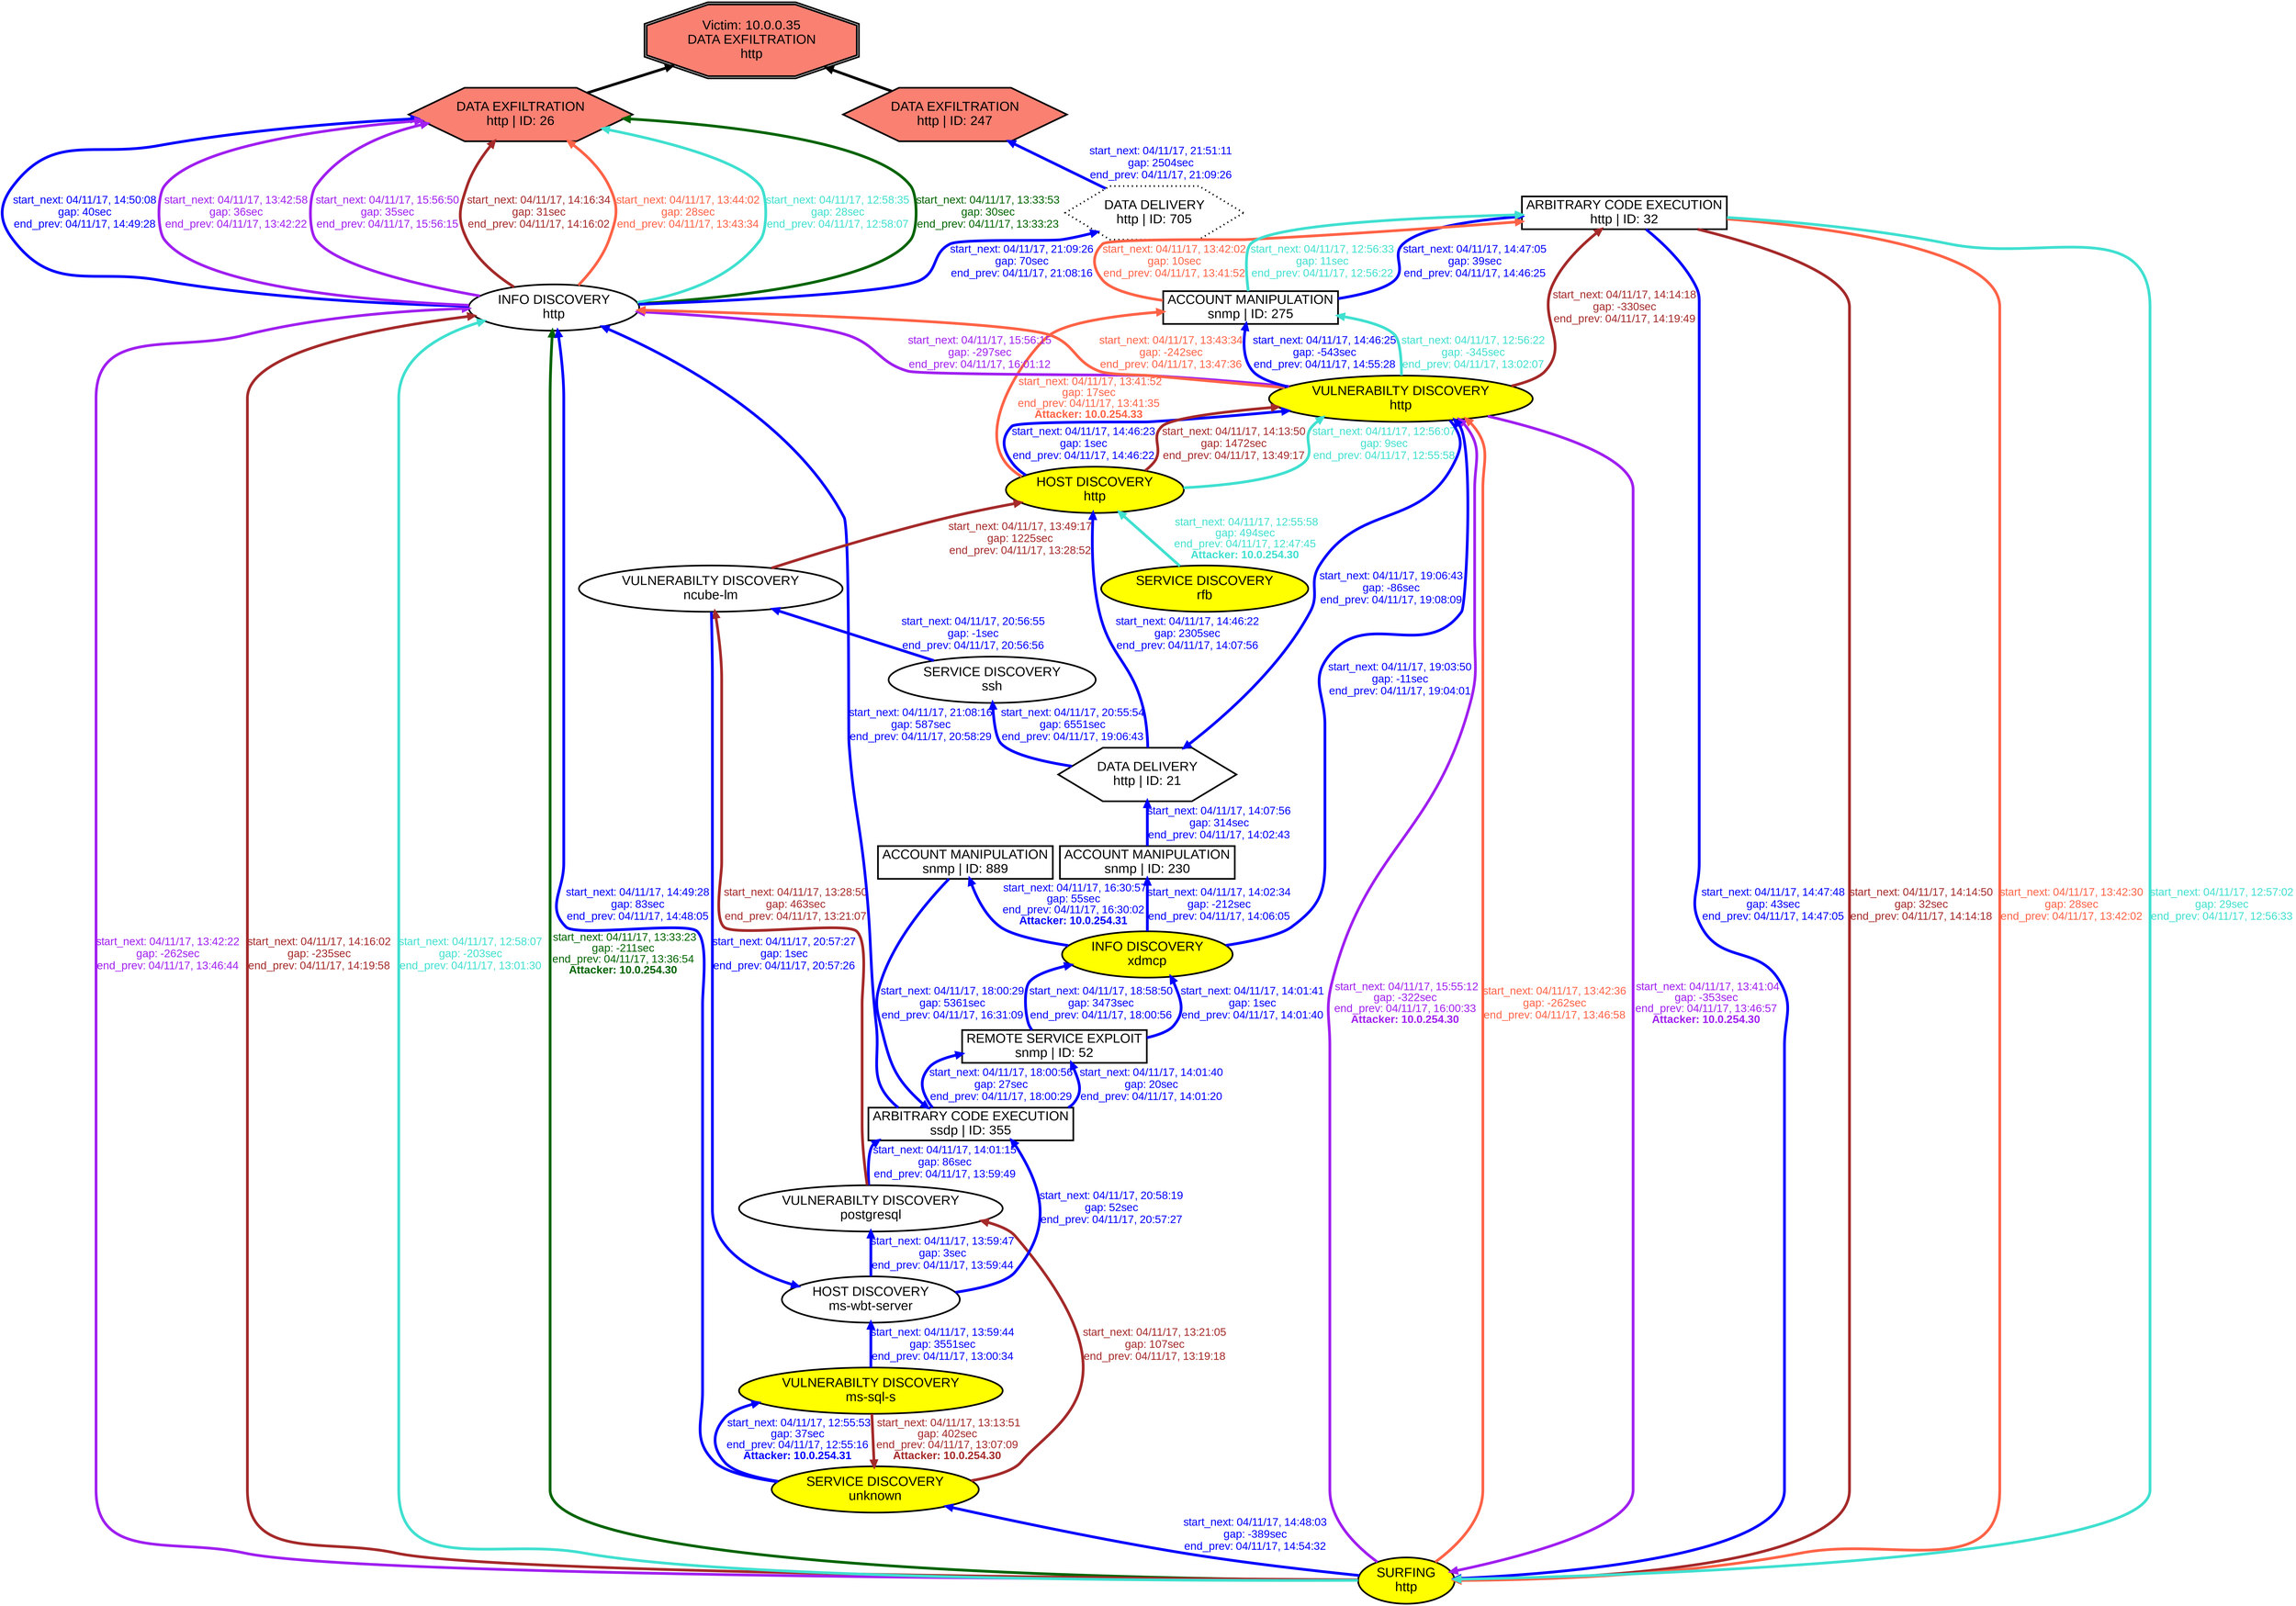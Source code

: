 digraph DATAEXFILTRATIONhttp {
rankdir="BT"; 
 graph [ nodesep="0.1", ranksep="0.02"] 
 node [ fontname=Arial, fontsize=24,penwidth=3]; 
 edge [ fontname=Arial, fontsize=20,penwidth=5 ];
"Victim: 10.0.0.35
DATA EXFILTRATION
http" [shape=doubleoctagon, style=filled, fillcolor=salmon];
{ rank = max; "Victim: 10.0.0.35
DATA EXFILTRATION
http"}
"DATA EXFILTRATION
http | ID: 26" -> "Victim: 10.0.0.35
DATA EXFILTRATION
http"
"DATA EXFILTRATION
http | ID: 26" [style=filled, fillcolor= salmon]
"DATA EXFILTRATION
http | ID: 247" -> "Victim: 10.0.0.35
DATA EXFILTRATION
http"
"DATA EXFILTRATION
http | ID: 247" [style=filled, fillcolor= salmon]
{ rank=same; "DATA EXFILTRATION
http | ID: 26" "DATA EXFILTRATION
http | ID: 247"}
"SURFING
http" [style=filled, fillcolor= yellow]
"SURFING
http" -> "INFO DISCOVERY
http" [ color=darkgreen] [label=<<font color="darkgreen"> start_next: 04/11/17, 13:33:23<br/>gap: -211sec<br/>end_prev: 04/11/17, 13:36:54</font><br/><font color="darkgreen"><b>Attacker: 10.0.254.30</b></font>>]
"INFO DISCOVERY
http" -> "DATA EXFILTRATION
http | ID: 26" [ label="start_next: 04/11/17, 13:33:53
gap: 30sec
end_prev: 04/11/17, 13:33:23"][ fontcolor="darkgreen" color=darkgreen]
"SERVICE DISCOVERY
unknown" [style=filled, fillcolor= yellow]
"SERVICE DISCOVERY
unknown" -> "VULNERABILTY DISCOVERY
ms-sql-s" [ color=blue] [label=<<font color="blue"> start_next: 04/11/17, 12:55:53<br/>gap: 37sec<br/>end_prev: 04/11/17, 12:55:16</font><br/><font color="blue"><b>Attacker: 10.0.254.31</b></font>>]
"VULNERABILTY DISCOVERY
ms-sql-s" -> "HOST DISCOVERY
ms-wbt-server" [ label="start_next: 04/11/17, 13:59:44
gap: 3551sec
end_prev: 04/11/17, 13:00:34"][ fontcolor="blue" color=blue]
"HOST DISCOVERY
ms-wbt-server" -> "VULNERABILTY DISCOVERY
postgresql" [ label="start_next: 04/11/17, 13:59:47
gap: 3sec
end_prev: 04/11/17, 13:59:44"][ fontcolor="blue" color=blue]
"VULNERABILTY DISCOVERY
postgresql" -> "ARBITRARY CODE EXECUTION
ssdp | ID: 355" [ label="start_next: 04/11/17, 14:01:15
gap: 86sec
end_prev: 04/11/17, 13:59:49"][ fontcolor="blue" color=blue]
"ARBITRARY CODE EXECUTION
ssdp | ID: 355" -> "REMOTE SERVICE EXPLOIT
snmp | ID: 52" [ label="start_next: 04/11/17, 14:01:40
gap: 20sec
end_prev: 04/11/17, 14:01:20"][ fontcolor="blue" color=blue]
"REMOTE SERVICE EXPLOIT
snmp | ID: 52" -> "INFO DISCOVERY
xdmcp" [ label="start_next: 04/11/17, 14:01:41
gap: 1sec
end_prev: 04/11/17, 14:01:40"][ fontcolor="blue" color=blue]
"INFO DISCOVERY
xdmcp" -> "ACCOUNT MANIPULATION
snmp | ID: 230" [ label="start_next: 04/11/17, 14:02:34
gap: -212sec
end_prev: 04/11/17, 14:06:05"][ fontcolor="blue" color=blue]
"ACCOUNT MANIPULATION
snmp | ID: 230" -> "DATA DELIVERY
http | ID: 21" [ label="start_next: 04/11/17, 14:07:56
gap: 314sec
end_prev: 04/11/17, 14:02:43"][ fontcolor="blue" color=blue]
"DATA DELIVERY
http | ID: 21" -> "HOST DISCOVERY
http" [ label="start_next: 04/11/17, 14:46:22
gap: 2305sec
end_prev: 04/11/17, 14:07:56"][ fontcolor="blue" color=blue]
"HOST DISCOVERY
http" -> "VULNERABILTY DISCOVERY
http" [ label="start_next: 04/11/17, 14:46:23
gap: 1sec
end_prev: 04/11/17, 14:46:22"][ fontcolor="blue" color=blue]
"VULNERABILTY DISCOVERY
http" -> "ACCOUNT MANIPULATION
snmp | ID: 275" [ label="start_next: 04/11/17, 14:46:25
gap: -543sec
end_prev: 04/11/17, 14:55:28"][ fontcolor="blue" color=blue]
"ACCOUNT MANIPULATION
snmp | ID: 275" -> "ARBITRARY CODE EXECUTION
http | ID: 32" [ label="start_next: 04/11/17, 14:47:05
gap: 39sec
end_prev: 04/11/17, 14:46:25"][ fontcolor="blue" color=blue]
"ARBITRARY CODE EXECUTION
http | ID: 32" -> "SURFING
http" [ label="start_next: 04/11/17, 14:47:48
gap: 43sec
end_prev: 04/11/17, 14:47:05"][ fontcolor="blue" color=blue]
"SURFING
http" -> "SERVICE DISCOVERY
unknown" [ label="start_next: 04/11/17, 14:48:03
gap: -389sec
end_prev: 04/11/17, 14:54:32"][ fontcolor="blue" color=blue]
"SERVICE DISCOVERY
unknown" -> "INFO DISCOVERY
http" [ label="start_next: 04/11/17, 14:49:28
gap: 83sec
end_prev: 04/11/17, 14:48:05"][ fontcolor="blue" color=blue]
"INFO DISCOVERY
http" -> "DATA EXFILTRATION
http | ID: 26" [ label="start_next: 04/11/17, 14:50:08
gap: 40sec
end_prev: 04/11/17, 14:49:28"][ fontcolor="blue" color=blue]
"INFO DISCOVERY
xdmcp" [style=filled, fillcolor= yellow]
"INFO DISCOVERY
xdmcp" -> "ACCOUNT MANIPULATION
snmp | ID: 889" [ color=blue] [label=<<font color="blue"> start_next: 04/11/17, 16:30:57<br/>gap: 55sec<br/>end_prev: 04/11/17, 16:30:02</font><br/><font color="blue"><b>Attacker: 10.0.254.31</b></font>>]
"ACCOUNT MANIPULATION
snmp | ID: 889" -> "ARBITRARY CODE EXECUTION
ssdp | ID: 355" [ label="start_next: 04/11/17, 18:00:29
gap: 5361sec
end_prev: 04/11/17, 16:31:09"][ fontcolor="blue" color=blue]
"ARBITRARY CODE EXECUTION
ssdp | ID: 355" -> "REMOTE SERVICE EXPLOIT
snmp | ID: 52" [ label="start_next: 04/11/17, 18:00:56
gap: 27sec
end_prev: 04/11/17, 18:00:29"][ fontcolor="blue" color=blue]
"REMOTE SERVICE EXPLOIT
snmp | ID: 52" -> "INFO DISCOVERY
xdmcp" [ label="start_next: 04/11/17, 18:58:50
gap: 3473sec
end_prev: 04/11/17, 18:00:56"][ fontcolor="blue" color=blue]
"INFO DISCOVERY
xdmcp" -> "VULNERABILTY DISCOVERY
http" [ label="start_next: 04/11/17, 19:03:50
gap: -11sec
end_prev: 04/11/17, 19:04:01"][ fontcolor="blue" color=blue]
"VULNERABILTY DISCOVERY
http" -> "DATA DELIVERY
http | ID: 21" [ label="start_next: 04/11/17, 19:06:43
gap: -86sec
end_prev: 04/11/17, 19:08:09"][ fontcolor="blue" color=blue]
"DATA DELIVERY
http | ID: 21" -> "SERVICE DISCOVERY
ssh" [ label="start_next: 04/11/17, 20:55:54
gap: 6551sec
end_prev: 04/11/17, 19:06:43"][ fontcolor="blue" color=blue]
"SERVICE DISCOVERY
ssh" -> "VULNERABILTY DISCOVERY
ncube-lm" [ label="start_next: 04/11/17, 20:56:55
gap: -1sec
end_prev: 04/11/17, 20:56:56"][ fontcolor="blue" color=blue]
"VULNERABILTY DISCOVERY
ncube-lm" -> "HOST DISCOVERY
ms-wbt-server" [ label="start_next: 04/11/17, 20:57:27
gap: 1sec
end_prev: 04/11/17, 20:57:26"][ fontcolor="blue" color=blue]
"HOST DISCOVERY
ms-wbt-server" -> "ARBITRARY CODE EXECUTION
ssdp | ID: 355" [ label="start_next: 04/11/17, 20:58:19
gap: 52sec
end_prev: 04/11/17, 20:57:27"][ fontcolor="blue" color=blue]
"ARBITRARY CODE EXECUTION
ssdp | ID: 355" -> "INFO DISCOVERY
http" [ label="start_next: 04/11/17, 21:08:16
gap: 587sec
end_prev: 04/11/17, 20:58:29"][ fontcolor="blue" color=blue]
"INFO DISCOVERY
http" -> "DATA DELIVERY
http | ID: 705" [ label="start_next: 04/11/17, 21:09:26
gap: 70sec
end_prev: 04/11/17, 21:08:16"][ fontcolor="blue" color=blue]
"DATA DELIVERY
http | ID: 705" -> "DATA EXFILTRATION
http | ID: 247" [ label="start_next: 04/11/17, 21:51:11
gap: 2504sec
end_prev: 04/11/17, 21:09:26"][ fontcolor="blue" color=blue]
"VULNERABILTY DISCOVERY
http" [style=filled, fillcolor= yellow]
"VULNERABILTY DISCOVERY
http" -> "SURFING
http" [ color=purple] [label=<<font color="purple"> start_next: 04/11/17, 13:41:04<br/>gap: -353sec<br/>end_prev: 04/11/17, 13:46:57</font><br/><font color="purple"><b>Attacker: 10.0.254.30</b></font>>]
"SURFING
http" -> "INFO DISCOVERY
http" [ label="start_next: 04/11/17, 13:42:22
gap: -262sec
end_prev: 04/11/17, 13:46:44"][ fontcolor="purple" color=purple]
"INFO DISCOVERY
http" -> "DATA EXFILTRATION
http | ID: 26" [ label="start_next: 04/11/17, 13:42:58
gap: 36sec
end_prev: 04/11/17, 13:42:22"][ fontcolor="purple" color=purple]
"SURFING
http" [style=filled, fillcolor= yellow]
"SURFING
http" -> "VULNERABILTY DISCOVERY
http" [ color=purple] [label=<<font color="purple"> start_next: 04/11/17, 15:55:12<br/>gap: -322sec<br/>end_prev: 04/11/17, 16:00:33</font><br/><font color="purple"><b>Attacker: 10.0.254.30</b></font>>]
"VULNERABILTY DISCOVERY
http" -> "INFO DISCOVERY
http" [ label="start_next: 04/11/17, 15:56:15
gap: -297sec
end_prev: 04/11/17, 16:01:12"][ fontcolor="purple" color=purple]
"INFO DISCOVERY
http" -> "DATA EXFILTRATION
http | ID: 26" [ label="start_next: 04/11/17, 15:56:50
gap: 35sec
end_prev: 04/11/17, 15:56:15"][ fontcolor="purple" color=purple]
"VULNERABILTY DISCOVERY
ms-sql-s" [style=filled, fillcolor= yellow]
"VULNERABILTY DISCOVERY
ms-sql-s" -> "SERVICE DISCOVERY
unknown" [ color=brown] [label=<<font color="brown"> start_next: 04/11/17, 13:13:51<br/>gap: 402sec<br/>end_prev: 04/11/17, 13:07:09</font><br/><font color="brown"><b>Attacker: 10.0.254.30</b></font>>]
"SERVICE DISCOVERY
unknown" -> "VULNERABILTY DISCOVERY
postgresql" [ label="start_next: 04/11/17, 13:21:05
gap: 107sec
end_prev: 04/11/17, 13:19:18"][ fontcolor="brown" color=brown]
"VULNERABILTY DISCOVERY
postgresql" -> "VULNERABILTY DISCOVERY
ncube-lm" [ label="start_next: 04/11/17, 13:28:50
gap: 463sec
end_prev: 04/11/17, 13:21:07"][ fontcolor="brown" color=brown]
"VULNERABILTY DISCOVERY
ncube-lm" -> "HOST DISCOVERY
http" [ label="start_next: 04/11/17, 13:49:17
gap: 1225sec
end_prev: 04/11/17, 13:28:52"][ fontcolor="brown" color=brown]
"HOST DISCOVERY
http" -> "VULNERABILTY DISCOVERY
http" [ label="start_next: 04/11/17, 14:13:50
gap: 1472sec
end_prev: 04/11/17, 13:49:17"][ fontcolor="brown" color=brown]
"VULNERABILTY DISCOVERY
http" -> "ARBITRARY CODE EXECUTION
http | ID: 32" [ label="start_next: 04/11/17, 14:14:18
gap: -330sec
end_prev: 04/11/17, 14:19:49"][ fontcolor="brown" color=brown]
"ARBITRARY CODE EXECUTION
http | ID: 32" -> "SURFING
http" [ label="start_next: 04/11/17, 14:14:50
gap: 32sec
end_prev: 04/11/17, 14:14:18"][ fontcolor="brown" color=brown]
"SURFING
http" -> "INFO DISCOVERY
http" [ label="start_next: 04/11/17, 14:16:02
gap: -235sec
end_prev: 04/11/17, 14:19:58"][ fontcolor="brown" color=brown]
"INFO DISCOVERY
http" -> "DATA EXFILTRATION
http | ID: 26" [ label="start_next: 04/11/17, 14:16:34
gap: 31sec
end_prev: 04/11/17, 14:16:02"][ fontcolor="brown" color=brown]
"HOST DISCOVERY
http" [style=filled, fillcolor= yellow]
"HOST DISCOVERY
http" -> "ACCOUNT MANIPULATION
snmp | ID: 275" [ color=tomato] [label=<<font color="tomato"> start_next: 04/11/17, 13:41:52<br/>gap: 17sec<br/>end_prev: 04/11/17, 13:41:35</font><br/><font color="tomato"><b>Attacker: 10.0.254.33</b></font>>]
"ACCOUNT MANIPULATION
snmp | ID: 275" -> "ARBITRARY CODE EXECUTION
http | ID: 32" [ label="start_next: 04/11/17, 13:42:02
gap: 10sec
end_prev: 04/11/17, 13:41:52"][ fontcolor="tomato" color=tomato]
"ARBITRARY CODE EXECUTION
http | ID: 32" -> "SURFING
http" [ label="start_next: 04/11/17, 13:42:30
gap: 28sec
end_prev: 04/11/17, 13:42:02"][ fontcolor="tomato" color=tomato]
"SURFING
http" -> "VULNERABILTY DISCOVERY
http" [ label="start_next: 04/11/17, 13:42:36
gap: -262sec
end_prev: 04/11/17, 13:46:58"][ fontcolor="tomato" color=tomato]
"VULNERABILTY DISCOVERY
http" -> "INFO DISCOVERY
http" [ label="start_next: 04/11/17, 13:43:34
gap: -242sec
end_prev: 04/11/17, 13:47:36"][ fontcolor="tomato" color=tomato]
"INFO DISCOVERY
http" -> "DATA EXFILTRATION
http | ID: 26" [ label="start_next: 04/11/17, 13:44:02
gap: 28sec
end_prev: 04/11/17, 13:43:34"][ fontcolor="tomato" color=tomato]
"SERVICE DISCOVERY
rfb" [style=filled, fillcolor= yellow]
"SERVICE DISCOVERY
rfb" -> "HOST DISCOVERY
http" [ color=turquoise] [label=<<font color="turquoise"> start_next: 04/11/17, 12:55:58<br/>gap: 494sec<br/>end_prev: 04/11/17, 12:47:45</font><br/><font color="turquoise"><b>Attacker: 10.0.254.30</b></font>>]
"HOST DISCOVERY
http" -> "VULNERABILTY DISCOVERY
http" [ label="start_next: 04/11/17, 12:56:07
gap: 9sec
end_prev: 04/11/17, 12:55:58"][ fontcolor="turquoise" color=turquoise]
"VULNERABILTY DISCOVERY
http" -> "ACCOUNT MANIPULATION
snmp | ID: 275" [ label="start_next: 04/11/17, 12:56:22
gap: -345sec
end_prev: 04/11/17, 13:02:07"][ fontcolor="turquoise" color=turquoise]
"ACCOUNT MANIPULATION
snmp | ID: 275" -> "ARBITRARY CODE EXECUTION
http | ID: 32" [ label="start_next: 04/11/17, 12:56:33
gap: 11sec
end_prev: 04/11/17, 12:56:22"][ fontcolor="turquoise" color=turquoise]
"ARBITRARY CODE EXECUTION
http | ID: 32" -> "SURFING
http" [ label="start_next: 04/11/17, 12:57:02
gap: 29sec
end_prev: 04/11/17, 12:56:33"][ fontcolor="turquoise" color=turquoise]
"SURFING
http" -> "INFO DISCOVERY
http" [ label="start_next: 04/11/17, 12:58:07
gap: -203sec
end_prev: 04/11/17, 13:01:30"][ fontcolor="turquoise" color=turquoise]
"INFO DISCOVERY
http" -> "DATA EXFILTRATION
http | ID: 26" [ label="start_next: 04/11/17, 12:58:35
gap: 28sec
end_prev: 04/11/17, 12:58:07"][ fontcolor="turquoise" color=turquoise]
"SURFING
http" [shape=oval]
"SURFING
http" [tooltip="ET WEB_SERVER WEB-PHP phpinfo access"]
"INFO DISCOVERY
http" [shape=oval]
"INFO DISCOVERY
http" [tooltip="GPL WEB_SERVER mod_gzip_status access
GPL WEB_SERVER globals.pl access"]
"DATA EXFILTRATION
http | ID: 26" [shape=hexagon]
"DATA EXFILTRATION
http | ID: 26" [tooltip="ET WEB_SPECIFIC_APPS PHP-CGI query string parameter vulnerability"]
"SERVICE DISCOVERY
unknown" [shape=oval]
"SERVICE DISCOVERY
unknown" [tooltip="ET SCAN Potential VNC Scan 5800-5820
ET SCAN NMAP OS Detection Probe"]
"VULNERABILTY DISCOVERY
ms-sql-s" [shape=oval]
"VULNERABILTY DISCOVERY
ms-sql-s" [tooltip="ET POLICY Suspicious inbound to MSSQL port 1433
ET POLICY Suspicious inbound to Oracle SQL port 1521"]
"HOST DISCOVERY
ms-wbt-server" [shape=oval]
"HOST DISCOVERY
ms-wbt-server" [tooltip="ET SCAN Behavioral Unusually fast Terminal Server Traffic Potential Scan or Infection (Inbound)"]
"VULNERABILTY DISCOVERY
postgresql" [shape=oval]
"VULNERABILTY DISCOVERY
postgresql" [tooltip="ET POLICY Suspicious inbound to PostgreSQL port 5432
ET POLICY Suspicious inbound to mSQL port 4333"]
"ARBITRARY CODE EXECUTION
ssdp | ID: 355" [shape=box]
"ARBITRARY CODE EXECUTION
ssdp | ID: 355" [tooltip="GPL MISC UPnP malformed advertisement"]
"REMOTE SERVICE EXPLOIT
snmp | ID: 52" [shape=box]
"REMOTE SERVICE EXPLOIT
snmp | ID: 52" [tooltip="ET SNMP Samsung Printer SNMP Hardcode RW Community String"]
"INFO DISCOVERY
xdmcp" [shape=oval]
"INFO DISCOVERY
xdmcp" [tooltip="GPL WEB_SERVER mod_gzip_status access
GPL RPC xdmcp info query"]
"ACCOUNT MANIPULATION
snmp | ID: 230" [shape=box]
"ACCOUNT MANIPULATION
snmp | ID: 230" [tooltip="GPL SNMP private access udp
GPL SNMP public access udp"]
"DATA DELIVERY
http | ID: 21" [shape=hexagon]
"DATA DELIVERY
http | ID: 21" [tooltip="GPL WEB_SERVER perl post attempt"]
"HOST DISCOVERY
http" [shape=oval]
"HOST DISCOVERY
http" [tooltip="ET SCAN Possible Nmap User-Agent Observed
ET SCAN Nmap Scripting Engine User-Agent Detected (Nmap Scripting Engine)"]
"VULNERABILTY DISCOVERY
http" [shape=oval]
"VULNERABILTY DISCOVERY
http" [tooltip="ET POLICY Suspicious inbound to mySQL port 3306
ET POLICY Suspicious inbound to MSSQL port 1433
ET SCAN Nessus User Agent
ET POLICY Suspicious inbound to PostgreSQL port 5432
ET SCAN Nikto Web App Scan in Progress"]
"ACCOUNT MANIPULATION
snmp | ID: 275" [shape=box]
"ACCOUNT MANIPULATION
snmp | ID: 275" [tooltip="GPL SNMP public access udp"]
"ARBITRARY CODE EXECUTION
http | ID: 32" [shape=box]
"ARBITRARY CODE EXECUTION
http | ID: 32" [tooltip="ET CURRENT_EVENTS QNAP Shellshock CVE-2014-6271"]
"ACCOUNT MANIPULATION
snmp | ID: 889" [shape=box]
"ACCOUNT MANIPULATION
snmp | ID: 889" [tooltip="GPL SNMP private access udp
GPL SNMP public access udp"]
"SERVICE DISCOVERY
ssh" [shape=oval]
"SERVICE DISCOVERY
ssh" [tooltip="ET SCAN Potential VNC Scan 5800-5820
ET SCAN Potential SSH Scan"]
"VULNERABILTY DISCOVERY
ncube-lm" [shape=oval]
"VULNERABILTY DISCOVERY
ncube-lm" [tooltip="ET POLICY Suspicious inbound to PostgreSQL port 5432
ET POLICY Suspicious inbound to Oracle SQL port 1521
ET POLICY Suspicious inbound to mSQL port 4333"]
"DATA DELIVERY
http | ID: 705" [style="dotted", shape=hexagon]
"DATA DELIVERY
http | ID: 705" [tooltip="GPL WEB_SERVER perl post attempt"]
"DATA EXFILTRATION
http | ID: 247" [shape=hexagon]
"DATA EXFILTRATION
http | ID: 247" [tooltip="ET WEB_SERVER Possible MySQL SQLi Attempt Information Schema Access"]
"SERVICE DISCOVERY
rfb" [shape=oval]
"SERVICE DISCOVERY
rfb" [tooltip="ET SCAN Potential VNC Scan 5900-5920"]
}
